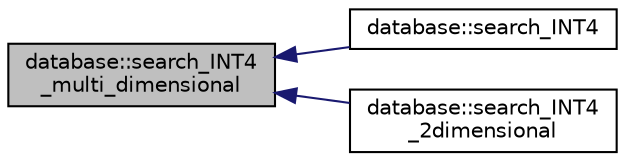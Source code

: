 digraph "database::search_INT4_multi_dimensional"
{
  edge [fontname="Helvetica",fontsize="10",labelfontname="Helvetica",labelfontsize="10"];
  node [fontname="Helvetica",fontsize="10",shape=record];
  rankdir="LR";
  Node3229 [label="database::search_INT4\l_multi_dimensional",height=0.2,width=0.4,color="black", fillcolor="grey75", style="filled", fontcolor="black"];
  Node3229 -> Node3230 [dir="back",color="midnightblue",fontsize="10",style="solid",fontname="Helvetica"];
  Node3230 [label="database::search_INT4",height=0.2,width=0.4,color="black", fillcolor="white", style="filled",URL="$db/d72/classdatabase.html#aeda62e67888923cd968674ec2ed08007"];
  Node3229 -> Node3231 [dir="back",color="midnightblue",fontsize="10",style="solid",fontname="Helvetica"];
  Node3231 [label="database::search_INT4\l_2dimensional",height=0.2,width=0.4,color="black", fillcolor="white", style="filled",URL="$db/d72/classdatabase.html#a10e70413e55aca54a2fe1b02066e3947"];
}

